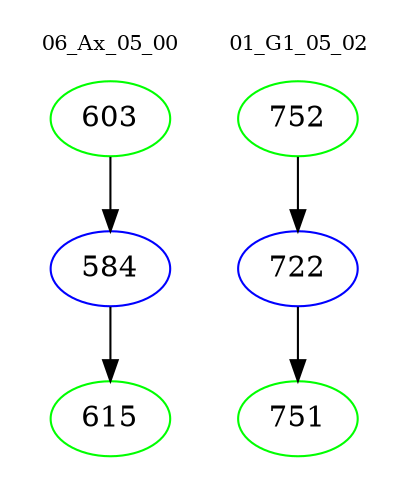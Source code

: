digraph{
subgraph cluster_0 {
color = white
label = "06_Ax_05_00";
fontsize=10;
T0_603 [label="603", color="green"]
T0_603 -> T0_584 [color="black"]
T0_584 [label="584", color="blue"]
T0_584 -> T0_615 [color="black"]
T0_615 [label="615", color="green"]
}
subgraph cluster_1 {
color = white
label = "01_G1_05_02";
fontsize=10;
T1_752 [label="752", color="green"]
T1_752 -> T1_722 [color="black"]
T1_722 [label="722", color="blue"]
T1_722 -> T1_751 [color="black"]
T1_751 [label="751", color="green"]
}
}

